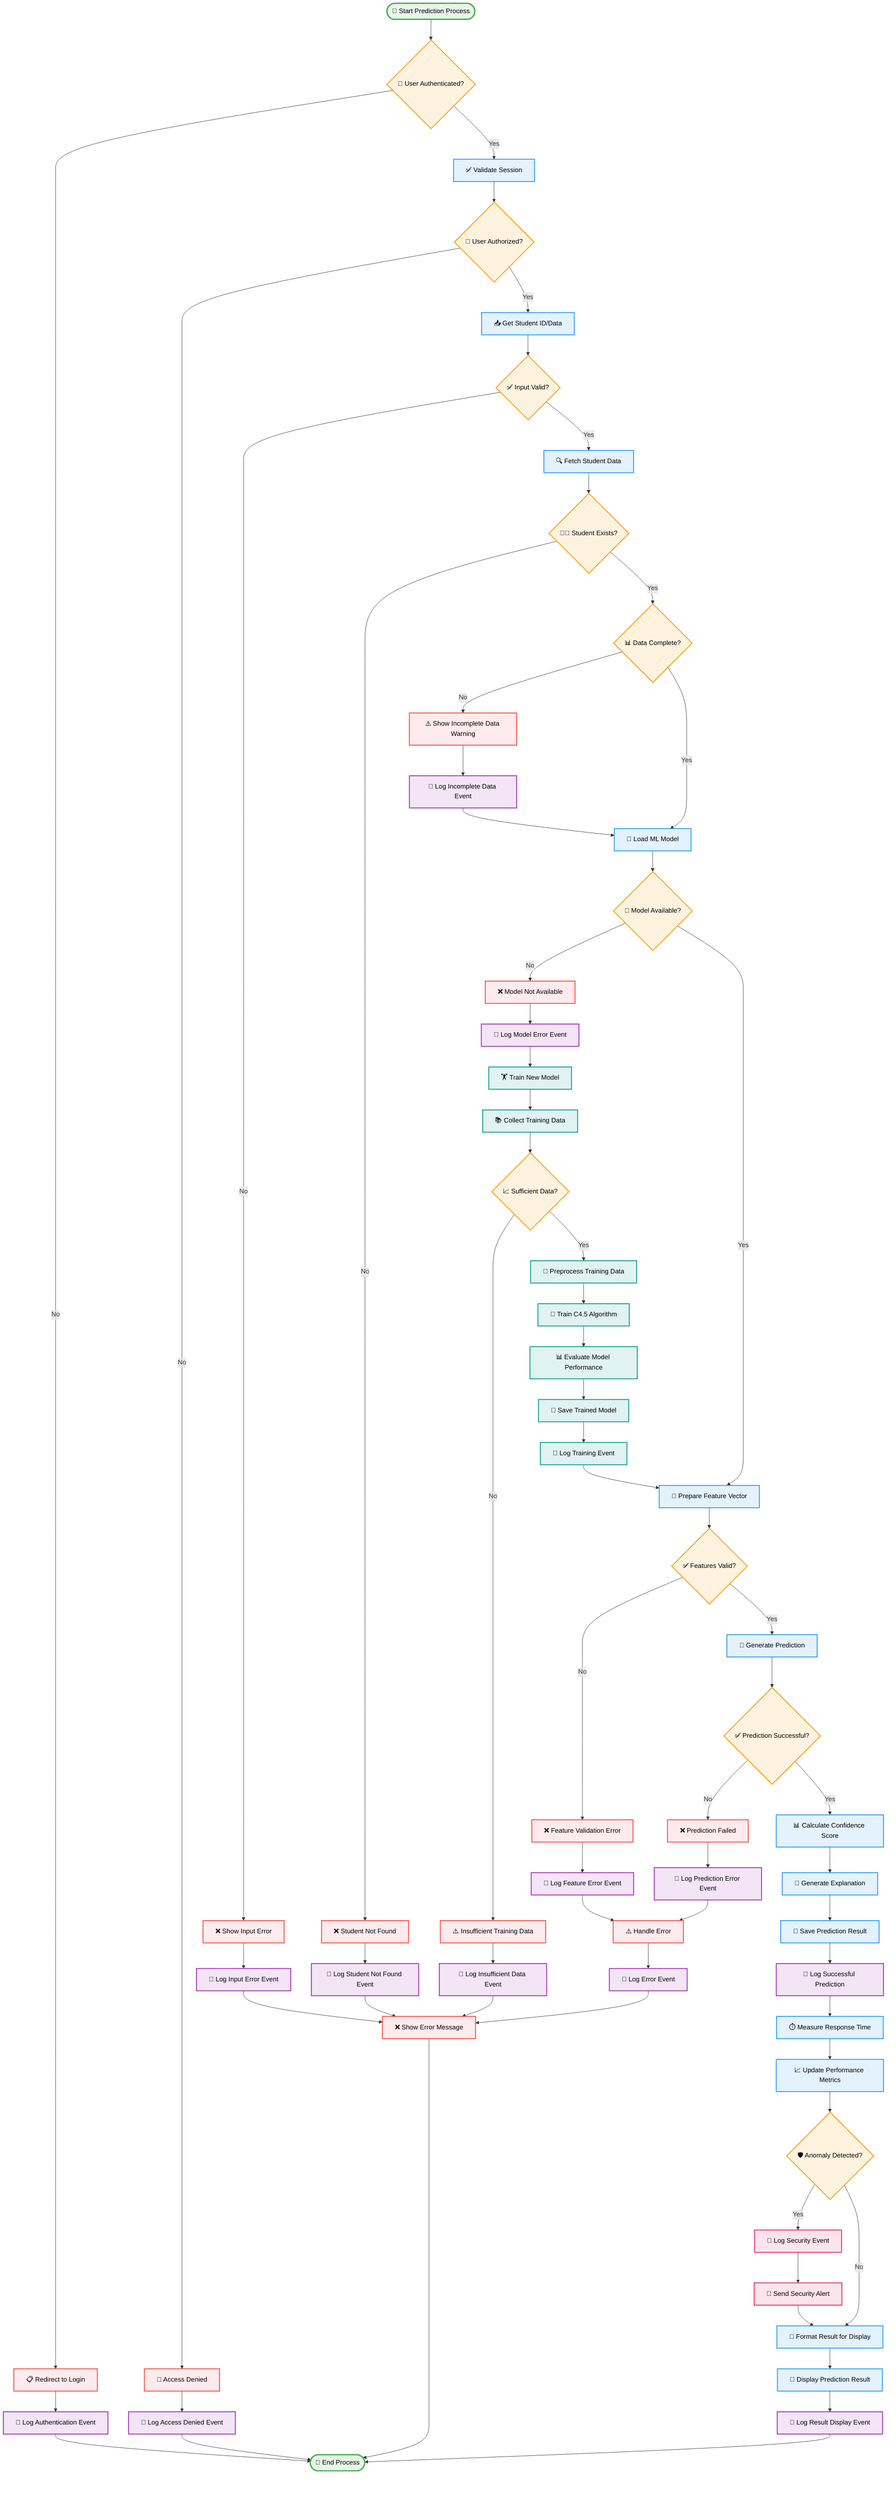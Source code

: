 flowchart TD
    %% Start
    START([🚀 Start Prediction Process])
    
    %% User Authentication
    AUTH{🔐 User Authenticated?}
    LOGIN[📋 Redirect to Login]
    VALIDATE_SESSION[✅ Validate Session]
    LOG_AUTH[📝 Log Authentication Event]
    
    %% Authorization Check
    AUTHORIZE{👤 User Authorized?}
    ACCESS_DENIED[🚫 Access Denied]
    LOG_ACCESS_DENIED[📝 Log Access Denied Event]
    
    %% Input Validation
    GET_INPUT[📥 Get Student ID/Data]
    VALIDATE_INPUT{✅ Input Valid?}
    INPUT_ERROR[❌ Show Input Error]
    LOG_INPUT_ERROR[📝 Log Input Error Event]
    
    %% Data Retrieval
    FETCH_STUDENT[🔍 Fetch Student Data]
    STUDENT_EXISTS{👨‍🎓 Student Exists?}
    STUDENT_NOT_FOUND[❌ Student Not Found]
    LOG_STUDENT_NOT_FOUND[📝 Log Student Not Found Event]
    
    %% Data Completeness Check
    CHECK_COMPLETENESS{📊 Data Complete?}
    INCOMPLETE_DATA[⚠️ Show Incomplete Data Warning]
    LOG_INCOMPLETE_DATA[📝 Log Incomplete Data Event]
    
    %% Model Loading
    LOAD_MODEL[🧠 Load ML Model]
    MODEL_AVAILABLE{🤖 Model Available?}
    MODEL_NOT_FOUND[❌ Model Not Available]
    LOG_MODEL_ERROR[📝 Log Model Error Event]
    TRAIN_MODEL[🏋️ Train New Model]
    
    %% Model Training Process
    COLLECT_TRAINING_DATA[📚 Collect Training Data]
    SUFFICIENT_DATA{📈 Sufficient Data?}
    INSUFFICIENT_DATA[⚠️ Insufficient Training Data]
    LOG_INSUFFICIENT_DATA[📝 Log Insufficient Data Event]
    
    PREPROCESS_DATA[🔧 Preprocess Training Data]
    TRAIN_C45[🌳 Train C4.5 Algorithm]
    EVALUATE_MODEL[📊 Evaluate Model Performance]
    SAVE_MODEL[💾 Save Trained Model]
    LOG_TRAINING[📝 Log Training Event]
    
    %% Feature Preparation
    PREPARE_FEATURES[🔧 Prepare Feature Vector]
    VALIDATE_FEATURES{✅ Features Valid?}
    FEATURE_ERROR[❌ Feature Validation Error]
    LOG_FEATURE_ERROR[📝 Log Feature Error Event]
    
    %% Prediction Process
    MAKE_PREDICTION[🎯 Generate Prediction]
    PREDICTION_SUCCESS{✅ Prediction Successful?}
    PREDICTION_ERROR[❌ Prediction Failed]
    LOG_PREDICTION_ERROR[📝 Log Prediction Error Event]
    
    %% Result Processing
    CALCULATE_CONFIDENCE[📊 Calculate Confidence Score]
    GENERATE_EXPLANATION[📄 Generate Explanation]
    SAVE_RESULT[💾 Save Prediction Result]
    LOG_PREDICTION_SUCCESS[📝 Log Successful Prediction]
    
    %% Performance Monitoring
    MEASURE_PERFORMANCE[⏱️ Measure Response Time]
    UPDATE_METRICS[📈 Update Performance Metrics]
    
    %% Security Monitoring
    CHECK_ANOMALY{🛡️ Anomaly Detected?}
    LOG_SECURITY_EVENT[🚨 Log Security Event]
    SECURITY_ALERT[🚨 Send Security Alert]
    
    %% Result Display
    FORMAT_RESULT[🎨 Format Result for Display]
    DISPLAY_RESULT[📱 Display Prediction Result]
    LOG_DISPLAY[📝 Log Result Display Event]
    
    %% Error Handling
    HANDLE_ERROR[⚠️ Handle Error]
    LOG_ERROR[📝 Log Error Event]
    SHOW_ERROR[❌ Show Error Message]
    
    %% End
    END([🏁 End Process])
    
    %% Flow Connections
    START --> AUTH
    AUTH -->|No| LOGIN
    AUTH -->|Yes| VALIDATE_SESSION
    LOGIN --> LOG_AUTH
    LOG_AUTH --> END
    
    VALIDATE_SESSION --> AUTHORIZE
    AUTHORIZE -->|No| ACCESS_DENIED
    AUTHORIZE -->|Yes| GET_INPUT
    ACCESS_DENIED --> LOG_ACCESS_DENIED
    LOG_ACCESS_DENIED --> END
    
    GET_INPUT --> VALIDATE_INPUT
    VALIDATE_INPUT -->|No| INPUT_ERROR
    VALIDATE_INPUT -->|Yes| FETCH_STUDENT
    INPUT_ERROR --> LOG_INPUT_ERROR
    LOG_INPUT_ERROR --> SHOW_ERROR
    
    FETCH_STUDENT --> STUDENT_EXISTS
    STUDENT_EXISTS -->|No| STUDENT_NOT_FOUND
    STUDENT_EXISTS -->|Yes| CHECK_COMPLETENESS
    STUDENT_NOT_FOUND --> LOG_STUDENT_NOT_FOUND
    LOG_STUDENT_NOT_FOUND --> SHOW_ERROR
    
    CHECK_COMPLETENESS -->|No| INCOMPLETE_DATA
    CHECK_COMPLETENESS -->|Yes| LOAD_MODEL
    INCOMPLETE_DATA --> LOG_INCOMPLETE_DATA
    LOG_INCOMPLETE_DATA --> LOAD_MODEL
    
    LOAD_MODEL --> MODEL_AVAILABLE
    MODEL_AVAILABLE -->|No| MODEL_NOT_FOUND
    MODEL_AVAILABLE -->|Yes| PREPARE_FEATURES
    MODEL_NOT_FOUND --> LOG_MODEL_ERROR
    LOG_MODEL_ERROR --> TRAIN_MODEL
    
    TRAIN_MODEL --> COLLECT_TRAINING_DATA
    COLLECT_TRAINING_DATA --> SUFFICIENT_DATA
    SUFFICIENT_DATA -->|No| INSUFFICIENT_DATA
    SUFFICIENT_DATA -->|Yes| PREPROCESS_DATA
    INSUFFICIENT_DATA --> LOG_INSUFFICIENT_DATA
    LOG_INSUFFICIENT_DATA --> SHOW_ERROR
    
    PREPROCESS_DATA --> TRAIN_C45
    TRAIN_C45 --> EVALUATE_MODEL
    EVALUATE_MODEL --> SAVE_MODEL
    SAVE_MODEL --> LOG_TRAINING
    LOG_TRAINING --> PREPARE_FEATURES
    
    PREPARE_FEATURES --> VALIDATE_FEATURES
    VALIDATE_FEATURES -->|No| FEATURE_ERROR
    VALIDATE_FEATURES -->|Yes| MAKE_PREDICTION
    FEATURE_ERROR --> LOG_FEATURE_ERROR
    LOG_FEATURE_ERROR --> HANDLE_ERROR
    
    MAKE_PREDICTION --> PREDICTION_SUCCESS
    PREDICTION_SUCCESS -->|No| PREDICTION_ERROR
    PREDICTION_SUCCESS -->|Yes| CALCULATE_CONFIDENCE
    PREDICTION_ERROR --> LOG_PREDICTION_ERROR
    LOG_PREDICTION_ERROR --> HANDLE_ERROR
    
    CALCULATE_CONFIDENCE --> GENERATE_EXPLANATION
    GENERATE_EXPLANATION --> SAVE_RESULT
    SAVE_RESULT --> LOG_PREDICTION_SUCCESS
    LOG_PREDICTION_SUCCESS --> MEASURE_PERFORMANCE
    
    MEASURE_PERFORMANCE --> UPDATE_METRICS
    UPDATE_METRICS --> CHECK_ANOMALY
    CHECK_ANOMALY -->|Yes| LOG_SECURITY_EVENT
    CHECK_ANOMALY -->|No| FORMAT_RESULT
    LOG_SECURITY_EVENT --> SECURITY_ALERT
    SECURITY_ALERT --> FORMAT_RESULT
    
    FORMAT_RESULT --> DISPLAY_RESULT
    DISPLAY_RESULT --> LOG_DISPLAY
    LOG_DISPLAY --> END
    
    HANDLE_ERROR --> LOG_ERROR
    LOG_ERROR --> SHOW_ERROR
    SHOW_ERROR --> END
    
    %% Styling
    classDef startEnd fill:#e8f5e8,stroke:#4caf50,stroke-width:3px,color:#000
    classDef process fill:#e3f2fd,stroke:#2196f3,stroke-width:2px,color:#000
    classDef decision fill:#fff3e0,stroke:#ff9800,stroke-width:2px,color:#000
    classDef error fill:#ffebee,stroke:#f44336,stroke-width:2px,color:#000
    classDef log fill:#f3e5f5,stroke:#9c27b0,stroke-width:2px,color:#000
    classDef security fill:#fce4ec,stroke:#e91e63,stroke-width:2px,color:#000
    classDef ml fill:#e0f2f1,stroke:#009688,stroke-width:2px,color:#000
    
    class START,END startEnd
    class VALIDATE_SESSION,GET_INPUT,FETCH_STUDENT,LOAD_MODEL,PREPARE_FEATURES,MAKE_PREDICTION,CALCULATE_CONFIDENCE,GENERATE_EXPLANATION,SAVE_RESULT,FORMAT_RESULT,DISPLAY_RESULT,MEASURE_PERFORMANCE,UPDATE_METRICS process
    class AUTH,AUTHORIZE,VALIDATE_INPUT,STUDENT_EXISTS,CHECK_COMPLETENESS,MODEL_AVAILABLE,SUFFICIENT_DATA,VALIDATE_FEATURES,PREDICTION_SUCCESS,CHECK_ANOMALY decision
    class LOGIN,ACCESS_DENIED,INPUT_ERROR,STUDENT_NOT_FOUND,INCOMPLETE_DATA,MODEL_NOT_FOUND,INSUFFICIENT_DATA,FEATURE_ERROR,PREDICTION_ERROR,HANDLE_ERROR,SHOW_ERROR error
    class LOG_AUTH,LOG_ACCESS_DENIED,LOG_INPUT_ERROR,LOG_STUDENT_NOT_FOUND,LOG_INCOMPLETE_DATA,LOG_MODEL_ERROR,LOG_INSUFFICIENT_DATA,LOG_FEATURE_ERROR,LOG_PREDICTION_ERROR,LOG_PREDICTION_SUCCESS,LOG_DISPLAY,LOG_ERROR log
    class LOG_SECURITY_EVENT,SECURITY_ALERT security
    class TRAIN_MODEL,COLLECT_TRAINING_DATA,PREPROCESS_DATA,TRAIN_C45,EVALUATE_MODEL,SAVE_MODEL,LOG_TRAINING ml